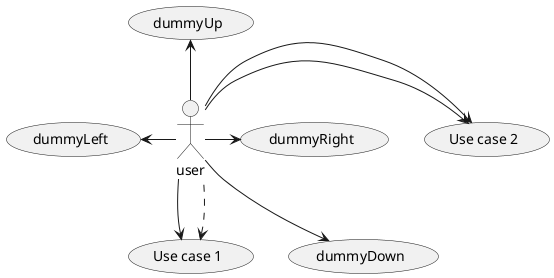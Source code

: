 @startuml
:user: --> (Use case 1)
:user: -> (Use case 2)
(Use case 1) <.. :user:
(Use case 2) <- :user:

:user: -left-> (dummyLeft)
:user: -right-> (dummyRight)
:user: -up-> (dummyUp)
:user: -down-> (dummyDown)
@enduml
